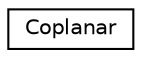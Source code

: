 digraph "Graphical Class Hierarchy"
{
  edge [fontname="Helvetica",fontsize="10",labelfontname="Helvetica",labelfontsize="10"];
  node [fontname="Helvetica",fontsize="10",shape=record];
  rankdir="LR";
  Node1 [label="Coplanar",height=0.2,width=0.4,color="black", fillcolor="white", style="filled",URL="$class_coplanar.html"];
}
